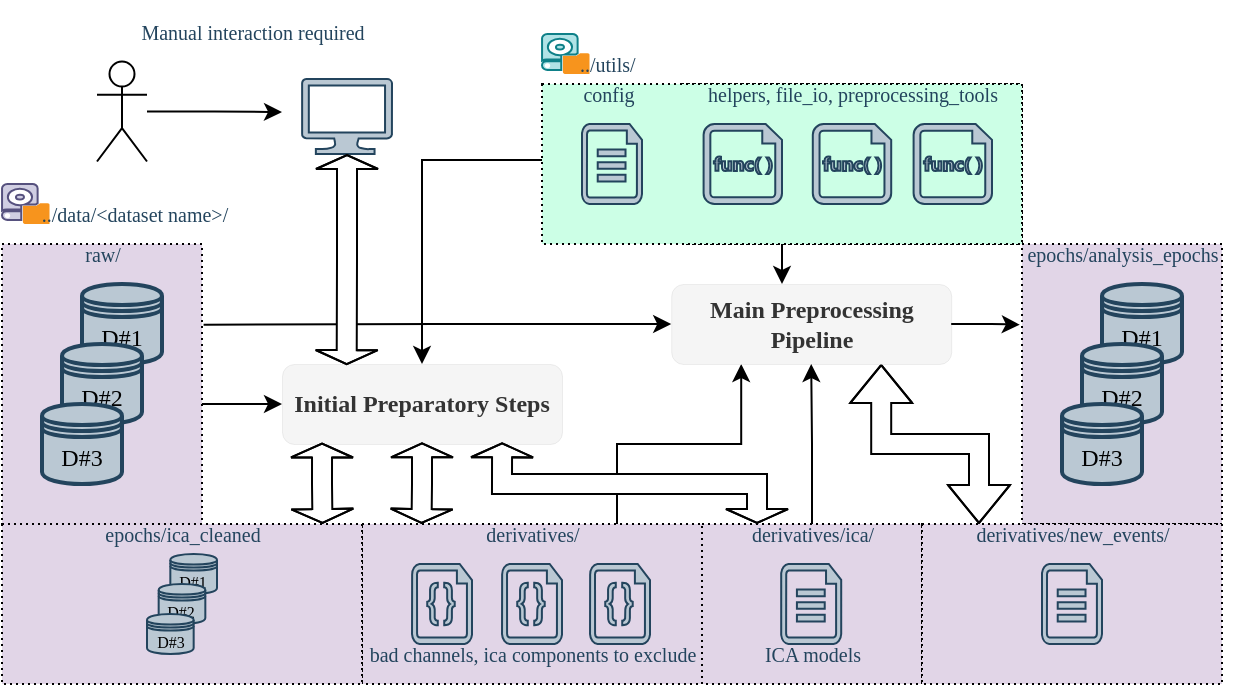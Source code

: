 <mxfile version="27.1.6">
  <diagram name="Page-1" id="SzpuNb2xohlQD5G5no38">
    <mxGraphModel dx="1439" dy="549" grid="1" gridSize="10" guides="1" tooltips="1" connect="1" arrows="1" fold="1" page="1" pageScale="1" pageWidth="827" pageHeight="1169" math="0" shadow="0">
      <root>
        <mxCell id="0" />
        <mxCell id="1" parent="0" />
        <mxCell id="l1qo2t2zxvMt5VMM-JIv-132" style="edgeStyle=orthogonalEdgeStyle;rounded=0;orthogonalLoop=1;jettySize=auto;html=1;entryX=1.008;entryY=0.288;entryDx=0;entryDy=0;entryPerimeter=0;endArrow=none;startFill=1;startArrow=classic;" edge="1" parent="1" source="KJb5kGNstBR1FaahqVbL-12" target="l1qo2t2zxvMt5VMM-JIv-25">
          <mxGeometry relative="1" as="geometry" />
        </mxCell>
        <mxCell id="l1qo2t2zxvMt5VMM-JIv-90" value="" style="rounded=0;whiteSpace=wrap;html=1;fillColor=#E1D5E7;dashed=1;dashPattern=1 2;" vertex="1" parent="1">
          <mxGeometry x="450" y="300" width="110" height="80" as="geometry" />
        </mxCell>
        <mxCell id="l1qo2t2zxvMt5VMM-JIv-91" value="&lt;font style=&quot;font-size: 10px;&quot; face=&quot;Times New Roman&quot;&gt;derivatives/ica/&lt;/font&gt;" style="text;html=1;align=center;verticalAlign=middle;resizable=0;points=[];autosize=1;strokeColor=none;fillColor=none;fontColor=light-dark(#23445d, #ededed);" vertex="1" parent="1">
          <mxGeometry x="465" y="290" width="80" height="30" as="geometry" />
        </mxCell>
        <mxCell id="l1qo2t2zxvMt5VMM-JIv-69" value="" style="rounded=0;whiteSpace=wrap;html=1;fillColor=#CCFFE6;dashed=1;dashPattern=1 2;movable=1;resizable=1;rotatable=1;deletable=1;editable=1;locked=0;connectable=1;" vertex="1" parent="1">
          <mxGeometry x="440" y="80" width="170" height="80" as="geometry" />
        </mxCell>
        <mxCell id="l1qo2t2zxvMt5VMM-JIv-129" style="edgeStyle=orthogonalEdgeStyle;rounded=0;orthogonalLoop=1;jettySize=auto;html=1;exitX=0.75;exitY=0;exitDx=0;exitDy=0;entryX=0.25;entryY=1;entryDx=0;entryDy=0;" edge="1" parent="1" source="l1qo2t2zxvMt5VMM-JIv-55" target="KJb5kGNstBR1FaahqVbL-12">
          <mxGeometry relative="1" as="geometry" />
        </mxCell>
        <mxCell id="l1qo2t2zxvMt5VMM-JIv-55" value="" style="rounded=0;whiteSpace=wrap;html=1;fillColor=#E1D5E7;dashed=1;dashPattern=1 2;" vertex="1" parent="1">
          <mxGeometry x="280" y="300" width="170" height="80" as="geometry" />
        </mxCell>
        <mxCell id="l1qo2t2zxvMt5VMM-JIv-108" value="" style="edgeStyle=orthogonalEdgeStyle;rounded=0;orthogonalLoop=1;jettySize=auto;html=1;" edge="1" parent="1" source="l1qo2t2zxvMt5VMM-JIv-67" target="KJb5kGNstBR1FaahqVbL-12">
          <mxGeometry relative="1" as="geometry">
            <Array as="points">
              <mxPoint x="500" y="150" />
              <mxPoint x="500" y="150" />
            </Array>
          </mxGeometry>
        </mxCell>
        <mxCell id="l1qo2t2zxvMt5VMM-JIv-109" style="edgeStyle=orthogonalEdgeStyle;rounded=0;orthogonalLoop=1;jettySize=auto;html=1;entryX=0.5;entryY=0;entryDx=0;entryDy=0;exitX=0.001;exitY=0.475;exitDx=0;exitDy=0;exitPerimeter=0;" edge="1" parent="1" source="l1qo2t2zxvMt5VMM-JIv-67" target="KJb5kGNstBR1FaahqVbL-11">
          <mxGeometry relative="1" as="geometry">
            <Array as="points">
              <mxPoint x="310" y="118" />
            </Array>
          </mxGeometry>
        </mxCell>
        <mxCell id="l1qo2t2zxvMt5VMM-JIv-67" value="" style="rounded=0;whiteSpace=wrap;html=1;fillColor=#CCFFE6;dashed=1;dashPattern=1 2;movable=1;resizable=1;rotatable=1;deletable=1;editable=1;locked=0;connectable=1;" vertex="1" parent="1">
          <mxGeometry x="370" y="80" width="240" height="80" as="geometry" />
        </mxCell>
        <mxCell id="l1qo2t2zxvMt5VMM-JIv-26" value="" style="rounded=0;whiteSpace=wrap;html=1;fillColor=#E1D5E7;dashed=1;dashPattern=1 2;" vertex="1" parent="1">
          <mxGeometry x="610" y="160" width="100" height="140" as="geometry" />
        </mxCell>
        <mxCell id="l1qo2t2zxvMt5VMM-JIv-25" value="" style="rounded=0;whiteSpace=wrap;html=1;fillColor=#E1D5E7;dashed=1;dashPattern=1 2;fillStyle=auto;" vertex="1" parent="1">
          <mxGeometry x="100" y="160" width="100" height="140" as="geometry" />
        </mxCell>
        <mxCell id="KJb5kGNstBR1FaahqVbL-5" value="&lt;font face=&quot;Times New Roman&quot;&gt;D#1&lt;/font&gt;" style="shape=datastore;whiteSpace=wrap;html=1;fillColor=#bac8d3;strokeColor=#23445d;strokeWidth=2;" parent="1" vertex="1">
          <mxGeometry x="140" y="180" width="40" height="40" as="geometry" />
        </mxCell>
        <mxCell id="KJb5kGNstBR1FaahqVbL-11" value="&lt;font face=&quot;Times New Roman&quot;&gt;Initial Preparatory Steps&lt;/font&gt;" style="rounded=1;whiteSpace=wrap;html=1;fillColor=#f5f5f5;fontColor=#333333;strokeColor=#666666;strokeWidth=0;fontStyle=1" parent="1" vertex="1">
          <mxGeometry x="240" y="220" width="140" height="40" as="geometry" />
        </mxCell>
        <mxCell id="l1qo2t2zxvMt5VMM-JIv-134" style="edgeStyle=orthogonalEdgeStyle;rounded=0;orthogonalLoop=1;jettySize=auto;html=1;entryX=0.19;entryY=0;entryDx=0;entryDy=0;entryPerimeter=0;exitX=0.75;exitY=1;exitDx=0;exitDy=0;shape=flexArrow;startArrow=block;" edge="1" parent="1" source="KJb5kGNstBR1FaahqVbL-12" target="l1qo2t2zxvMt5VMM-JIv-93">
          <mxGeometry relative="1" as="geometry">
            <mxPoint x="560" y="270" as="targetPoint" />
          </mxGeometry>
        </mxCell>
        <mxCell id="KJb5kGNstBR1FaahqVbL-12" value="&lt;font face=&quot;Times New Roman&quot;&gt;Main Preprocessing Pipeline&lt;/font&gt;" style="rounded=1;whiteSpace=wrap;html=1;fillColor=#f5f5f5;fontColor=#333333;strokeColor=#666666;strokeWidth=0;fontStyle=1" parent="1" vertex="1">
          <mxGeometry x="434.6" y="180" width="140" height="40" as="geometry" />
        </mxCell>
        <mxCell id="l1qo2t2zxvMt5VMM-JIv-1" value="&lt;font face=&quot;Times New Roman&quot;&gt;D#2&lt;/font&gt;" style="shape=datastore;whiteSpace=wrap;html=1;fillColor=#bac8d3;strokeColor=#23445d;strokeWidth=2;" vertex="1" parent="1">
          <mxGeometry x="130" y="210" width="40" height="40" as="geometry" />
        </mxCell>
        <mxCell id="l1qo2t2zxvMt5VMM-JIv-2" value="&lt;font face=&quot;Times New Roman&quot;&gt;D#3&lt;/font&gt;" style="shape=datastore;whiteSpace=wrap;html=1;fillColor=#bac8d3;strokeColor=#23445d;strokeWidth=2;" vertex="1" parent="1">
          <mxGeometry x="120" y="240" width="40" height="40" as="geometry" />
        </mxCell>
        <mxCell id="l1qo2t2zxvMt5VMM-JIv-8" value="" style="verticalLabelPosition=bottom;html=1;verticalAlign=top;align=center;strokeColor=#23445d;fillColor=#bac8d3;shape=mxgraph.azure.cloud_services_configuration_file;pointerEvents=1;strokeWidth=1;" vertex="1" parent="1">
          <mxGeometry x="390" y="100" width="30" height="40" as="geometry" />
        </mxCell>
        <mxCell id="l1qo2t2zxvMt5VMM-JIv-10" value="&lt;font style=&quot;font-size: 10px;&quot; face=&quot;Times New Roman&quot;&gt;raw/&lt;/font&gt;" style="text;html=1;align=center;verticalAlign=middle;resizable=0;points=[];autosize=1;strokeColor=none;fillColor=none;fontColor=light-dark(#23445d, #ededed);" vertex="1" parent="1">
          <mxGeometry x="130" y="150" width="40" height="30" as="geometry" />
        </mxCell>
        <mxCell id="l1qo2t2zxvMt5VMM-JIv-11" value="&lt;font face=&quot;Times New Roman&quot; style=&quot;font-size: 10px;&quot;&gt;config&lt;/font&gt;" style="text;html=1;align=center;verticalAlign=middle;resizable=0;points=[];autosize=1;strokeColor=none;fillColor=none;fontColor=light-dark(#23445d, #ededed);" vertex="1" parent="1">
          <mxGeometry x="378.44" y="70" width="50" height="30" as="geometry" />
        </mxCell>
        <mxCell id="l1qo2t2zxvMt5VMM-JIv-17" value="&lt;font face=&quot;Times New Roman&quot;&gt;D#1&lt;/font&gt;" style="shape=datastore;whiteSpace=wrap;html=1;fillColor=#bac8d3;strokeColor=#23445d;strokeWidth=2;" vertex="1" parent="1">
          <mxGeometry x="650" y="180" width="40" height="40" as="geometry" />
        </mxCell>
        <mxCell id="l1qo2t2zxvMt5VMM-JIv-18" value="&lt;font face=&quot;Times New Roman&quot;&gt;D#2&lt;/font&gt;" style="shape=datastore;whiteSpace=wrap;html=1;fillColor=#bac8d3;strokeColor=#23445d;strokeWidth=2;" vertex="1" parent="1">
          <mxGeometry x="640" y="210" width="40" height="40" as="geometry" />
        </mxCell>
        <mxCell id="l1qo2t2zxvMt5VMM-JIv-19" value="&lt;font face=&quot;Times New Roman&quot;&gt;D#3&lt;/font&gt;" style="shape=datastore;whiteSpace=wrap;html=1;fillColor=#bac8d3;strokeColor=#23445d;strokeWidth=2;" vertex="1" parent="1">
          <mxGeometry x="630" y="240" width="40" height="40" as="geometry" />
        </mxCell>
        <mxCell id="l1qo2t2zxvMt5VMM-JIv-20" value="&lt;font style=&quot;font-size: 10px;&quot; face=&quot;Times New Roman&quot;&gt;epochs/analysis_epochs&lt;/font&gt;" style="text;html=1;align=center;verticalAlign=middle;resizable=0;points=[];autosize=1;strokeColor=none;fillColor=none;fontColor=light-dark(#23445d, #ededed);" vertex="1" parent="1">
          <mxGeometry x="600" y="150" width="120" height="30" as="geometry" />
        </mxCell>
        <mxCell id="l1qo2t2zxvMt5VMM-JIv-111" style="edgeStyle=orthogonalEdgeStyle;rounded=0;orthogonalLoop=1;jettySize=auto;html=1;" edge="1" parent="1" source="l1qo2t2zxvMt5VMM-JIv-27">
          <mxGeometry relative="1" as="geometry">
            <mxPoint x="240" y="94" as="targetPoint" />
          </mxGeometry>
        </mxCell>
        <mxCell id="l1qo2t2zxvMt5VMM-JIv-27" value="" style="shape=umlActor;verticalLabelPosition=bottom;verticalAlign=top;html=1;align=center;fontColor=light-dark(#23445d, #ededed);" vertex="1" parent="1">
          <mxGeometry x="147.5" y="68.75" width="25" height="50" as="geometry" />
        </mxCell>
        <mxCell id="l1qo2t2zxvMt5VMM-JIv-40" value="" style="rounded=0;whiteSpace=wrap;html=1;fillColor=#E1D5E7;dashed=1;dashPattern=1 2;" vertex="1" parent="1">
          <mxGeometry x="100" y="300" width="180" height="80" as="geometry" />
        </mxCell>
        <mxCell id="l1qo2t2zxvMt5VMM-JIv-50" value="&lt;font style=&quot;font-size: 10px;&quot; face=&quot;Times New Roman&quot;&gt;epochs/ica_cleaned&lt;/font&gt;" style="text;html=1;align=center;verticalAlign=middle;resizable=0;points=[];autosize=1;strokeColor=none;fillColor=none;fontColor=light-dark(#23445d, #ededed);" vertex="1" parent="1">
          <mxGeometry x="140" y="290" width="100" height="30" as="geometry" />
        </mxCell>
        <mxCell id="l1qo2t2zxvMt5VMM-JIv-54" value="" style="group;strokeWidth=1;" vertex="1" connectable="0" parent="1">
          <mxGeometry x="172.5" y="315" width="35" height="50" as="geometry" />
        </mxCell>
        <mxCell id="l1qo2t2zxvMt5VMM-JIv-53" value="&lt;font style=&quot;font-size: 8px;&quot; face=&quot;Times New Roman&quot;&gt;D#1&lt;/font&gt;" style="shape=datastore;whiteSpace=wrap;html=1;fillColor=#bac8d3;strokeColor=#23445d;strokeWidth=1;" vertex="1" parent="l1qo2t2zxvMt5VMM-JIv-54">
          <mxGeometry x="11.667" width="23.333" height="20" as="geometry" />
        </mxCell>
        <mxCell id="l1qo2t2zxvMt5VMM-JIv-52" value="&lt;font style=&quot;font-size: 8px;&quot; face=&quot;Times New Roman&quot;&gt;D#2&lt;/font&gt;" style="shape=datastore;whiteSpace=wrap;html=1;fillColor=#bac8d3;strokeColor=#23445d;strokeWidth=1;" vertex="1" parent="l1qo2t2zxvMt5VMM-JIv-54">
          <mxGeometry x="5.833" y="15" width="23.333" height="20" as="geometry" />
        </mxCell>
        <mxCell id="l1qo2t2zxvMt5VMM-JIv-51" value="&lt;font style=&quot;font-size: 8px;&quot; face=&quot;Times New Roman&quot;&gt;D#3&lt;/font&gt;" style="shape=datastore;whiteSpace=wrap;html=1;fillColor=#bac8d3;strokeColor=#23445d;strokeWidth=1;" vertex="1" parent="l1qo2t2zxvMt5VMM-JIv-54">
          <mxGeometry y="30" width="23.333" height="20" as="geometry" />
        </mxCell>
        <mxCell id="l1qo2t2zxvMt5VMM-JIv-56" value="&lt;font style=&quot;font-size: 10px;&quot; face=&quot;Times New Roman&quot;&gt;derivatives/&lt;/font&gt;" style="text;html=1;align=center;verticalAlign=middle;resizable=0;points=[];autosize=1;strokeColor=none;fillColor=none;fontColor=light-dark(#23445d, #ededed);" vertex="1" parent="1">
          <mxGeometry x="330" y="290" width="70" height="30" as="geometry" />
        </mxCell>
        <mxCell id="l1qo2t2zxvMt5VMM-JIv-66" value="" style="verticalLabelPosition=bottom;html=1;verticalAlign=top;align=center;strokeColor=#23445d;fillColor=#bac8d3;shape=mxgraph.azure.code_file;pointerEvents=1;strokeWidth=1;" vertex="1" parent="1">
          <mxGeometry x="305" y="320" width="30" height="40" as="geometry" />
        </mxCell>
        <mxCell id="l1qo2t2zxvMt5VMM-JIv-68" value="&lt;font face=&quot;Times New Roman&quot;&gt;&lt;span style=&quot;font-size: 10px;&quot;&gt;helpers, file_io, preprocessing_tools&lt;/span&gt;&lt;/font&gt;" style="text;html=1;align=center;verticalAlign=middle;resizable=0;points=[];autosize=1;strokeColor=none;fillColor=none;fontColor=light-dark(#23445d, #ededed);" vertex="1" parent="1">
          <mxGeometry x="440" y="70" width="170" height="30" as="geometry" />
        </mxCell>
        <mxCell id="l1qo2t2zxvMt5VMM-JIv-76" value="" style="sketch=0;aspect=fixed;pointerEvents=1;shadow=0;dashed=0;html=1;strokeColor=#23445d;labelPosition=center;verticalLabelPosition=bottom;verticalAlign=top;align=center;fillColor=#bac8d3;shape=mxgraph.mscae.enterprise.code_file;strokeWidth=1;" vertex="1" parent="1">
          <mxGeometry x="555.8" y="100" width="39.2" height="40" as="geometry" />
        </mxCell>
        <mxCell id="l1qo2t2zxvMt5VMM-JIv-78" value="" style="group" vertex="1" connectable="0" parent="1">
          <mxGeometry x="370" y="55" width="66.88" height="30" as="geometry" />
        </mxCell>
        <mxCell id="l1qo2t2zxvMt5VMM-JIv-71" value="" style="shadow=0;dashed=0;html=1;strokeColor=#0e8088;fillColor=#b0e3e6;labelPosition=center;verticalLabelPosition=bottom;verticalAlign=top;align=center;outlineConnect=0;shape=mxgraph.veeam.local_disk;strokeWidth=1;" vertex="1" parent="l1qo2t2zxvMt5VMM-JIv-78">
          <mxGeometry width="23.75" height="20" as="geometry" />
        </mxCell>
        <mxCell id="l1qo2t2zxvMt5VMM-JIv-72" value="&lt;font style=&quot;font-size: 10px; color: light-dark(rgb(35, 68, 93), rgb(237, 237, 237));&quot; face=&quot;Times New Roman&quot;&gt;../utils/&lt;/font&gt;" style="text;html=1;align=left;verticalAlign=middle;resizable=0;points=[];autosize=1;strokeColor=none;fillColor=none;fontStyle=0" vertex="1" parent="l1qo2t2zxvMt5VMM-JIv-78">
          <mxGeometry x="16.88" width="50" height="30" as="geometry" />
        </mxCell>
        <mxCell id="l1qo2t2zxvMt5VMM-JIv-88" value="" style="verticalLabelPosition=bottom;html=1;verticalAlign=top;align=center;strokeColor=#23445d;fillColor=#bac8d3;shape=mxgraph.azure.code_file;pointerEvents=1;strokeWidth=1;" vertex="1" parent="1">
          <mxGeometry x="350" y="320" width="30" height="40" as="geometry" />
        </mxCell>
        <mxCell id="l1qo2t2zxvMt5VMM-JIv-89" value="" style="verticalLabelPosition=bottom;html=1;verticalAlign=top;align=center;strokeColor=#23445d;fillColor=#bac8d3;shape=mxgraph.azure.code_file;pointerEvents=1;strokeWidth=1;" vertex="1" parent="1">
          <mxGeometry x="394" y="320" width="30" height="40" as="geometry" />
        </mxCell>
        <mxCell id="l1qo2t2zxvMt5VMM-JIv-93" value="" style="rounded=0;whiteSpace=wrap;html=1;fillColor=#E1D5E7;dashed=1;dashPattern=1 2;" vertex="1" parent="1">
          <mxGeometry x="560" y="300" width="150" height="80" as="geometry" />
        </mxCell>
        <mxCell id="l1qo2t2zxvMt5VMM-JIv-94" value="&lt;font style=&quot;font-size: 10px;&quot; face=&quot;Times New Roman&quot;&gt;derivatives/new_events/&lt;/font&gt;" style="text;html=1;align=center;verticalAlign=middle;resizable=0;points=[];autosize=1;strokeColor=none;fillColor=none;fontColor=light-dark(#23445d, #ededed);" vertex="1" parent="1">
          <mxGeometry x="575" y="290" width="120" height="30" as="geometry" />
        </mxCell>
        <mxCell id="l1qo2t2zxvMt5VMM-JIv-95" value="" style="verticalLabelPosition=bottom;html=1;verticalAlign=top;align=center;strokeColor=#23445d;fillColor=#bac8d3;shape=mxgraph.azure.cloud_services_configuration_file;pointerEvents=1;strokeWidth=1;" vertex="1" parent="1">
          <mxGeometry x="489.6" y="320" width="30" height="40" as="geometry" />
        </mxCell>
        <mxCell id="l1qo2t2zxvMt5VMM-JIv-96" value="" style="verticalLabelPosition=bottom;html=1;verticalAlign=top;align=center;strokeColor=#23445d;fillColor=#bac8d3;shape=mxgraph.azure.cloud_services_configuration_file;pointerEvents=1;strokeWidth=1;" vertex="1" parent="1">
          <mxGeometry x="620" y="320" width="30" height="40" as="geometry" />
        </mxCell>
        <mxCell id="l1qo2t2zxvMt5VMM-JIv-97" value="" style="sketch=0;aspect=fixed;pointerEvents=1;shadow=0;dashed=0;html=1;strokeColor=#23445d;labelPosition=center;verticalLabelPosition=bottom;verticalAlign=top;align=center;fillColor=#bac8d3;shape=mxgraph.mscae.enterprise.code_file;strokeWidth=1;" vertex="1" parent="1">
          <mxGeometry x="505.4" y="100" width="39.2" height="40" as="geometry" />
        </mxCell>
        <mxCell id="l1qo2t2zxvMt5VMM-JIv-98" value="" style="sketch=0;aspect=fixed;pointerEvents=1;shadow=0;dashed=0;html=1;strokeColor=#23445d;labelPosition=center;verticalLabelPosition=bottom;verticalAlign=top;align=center;fillColor=#bac8d3;shape=mxgraph.mscae.enterprise.code_file;strokeWidth=1;" vertex="1" parent="1">
          <mxGeometry x="450.8" y="100" width="39.2" height="40" as="geometry" />
        </mxCell>
        <mxCell id="l1qo2t2zxvMt5VMM-JIv-104" value="&lt;font face=&quot;Times New Roman&quot;&gt;&lt;span style=&quot;font-size: 10px;&quot;&gt;bad channels, ica components to exclude&lt;/span&gt;&lt;/font&gt;" style="text;html=1;align=center;verticalAlign=middle;resizable=0;points=[];autosize=1;strokeColor=none;fillColor=none;fontColor=light-dark(#23445d, #ededed);" vertex="1" parent="1">
          <mxGeometry x="270" y="350" width="190" height="30" as="geometry" />
        </mxCell>
        <mxCell id="l1qo2t2zxvMt5VMM-JIv-106" value="&lt;font face=&quot;Times New Roman&quot;&gt;&lt;span style=&quot;font-size: 10px;&quot;&gt;ICA models&lt;/span&gt;&lt;/font&gt;" style="text;html=1;align=center;verticalAlign=middle;resizable=0;points=[];autosize=1;strokeColor=none;fillColor=none;fontColor=light-dark(#23445d, #ededed);" vertex="1" parent="1">
          <mxGeometry x="470" y="350" width="70" height="30" as="geometry" />
        </mxCell>
        <mxCell id="l1qo2t2zxvMt5VMM-JIv-110" value="" style="verticalLabelPosition=bottom;html=1;verticalAlign=top;align=center;strokeColor=#23445d;fillColor=#bac8d3;shape=mxgraph.azure.computer;pointerEvents=1;" vertex="1" parent="1">
          <mxGeometry x="250" y="77.5" width="45" height="37.5" as="geometry" />
        </mxCell>
        <mxCell id="l1qo2t2zxvMt5VMM-JIv-48" value="" style="shadow=0;dashed=0;html=1;strokeColor=#56517e;fillColor=#d0cee2;labelPosition=center;verticalLabelPosition=bottom;verticalAlign=top;align=center;outlineConnect=0;shape=mxgraph.veeam.local_disk;strokeWidth=1;" vertex="1" parent="1">
          <mxGeometry x="100" y="130" width="23.75" height="20" as="geometry" />
        </mxCell>
        <mxCell id="l1qo2t2zxvMt5VMM-JIv-49" value="&lt;font face=&quot;Times New Roman&quot; style=&quot;font-size: 10px; color: light-dark(rgb(35, 68, 93), rgb(237, 237, 237));&quot;&gt;../data/&amp;lt;&lt;/font&gt;&lt;span style=&quot;color: rgb(35, 68, 93); font-family: &amp;quot;Times New Roman&amp;quot;; font-size: 10px;&quot;&gt;dataset name&amp;gt;/&lt;/span&gt;" style="text;html=1;align=center;verticalAlign=middle;resizable=0;points=[];autosize=1;strokeColor=none;fillColor=none;fontStyle=0" vertex="1" parent="1">
          <mxGeometry x="105.75" y="130" width="120" height="30" as="geometry" />
        </mxCell>
        <mxCell id="l1qo2t2zxvMt5VMM-JIv-113" value="&lt;font face=&quot;Times New Roman&quot;&gt;&lt;span style=&quot;font-size: 10px;&quot;&gt;Manual interaction required&lt;/span&gt;&lt;/font&gt;" style="text;html=1;align=center;verticalAlign=middle;resizable=0;points=[];autosize=1;strokeColor=none;fillColor=none;fontColor=light-dark(#23445d, #ededed);" vertex="1" parent="1">
          <mxGeometry x="155" y="38.75" width="140" height="30" as="geometry" />
        </mxCell>
        <mxCell id="l1qo2t2zxvMt5VMM-JIv-124" style="edgeStyle=orthogonalEdgeStyle;rounded=0;orthogonalLoop=1;jettySize=auto;html=1;entryX=0.175;entryY=0;entryDx=0;entryDy=0;entryPerimeter=0;curved=0;shape=flexArrow;endSize=2;startSize=2;targetPerimeterSpacing=0;sourcePerimeterSpacing=0;strokeColor=default;strokeWidth=1;startArrow=block;exitX=0.5;exitY=0.979;exitDx=0;exitDy=0;exitPerimeter=0;" edge="1" parent="1" source="KJb5kGNstBR1FaahqVbL-11" target="l1qo2t2zxvMt5VMM-JIv-55">
          <mxGeometry relative="1" as="geometry" />
        </mxCell>
        <mxCell id="l1qo2t2zxvMt5VMM-JIv-125" style="edgeStyle=orthogonalEdgeStyle;rounded=0;orthogonalLoop=1;jettySize=auto;html=1;entryX=0.175;entryY=0;entryDx=0;entryDy=0;entryPerimeter=0;curved=0;shape=flexArrow;endSize=2;startSize=2;targetPerimeterSpacing=0;sourcePerimeterSpacing=0;strokeColor=default;strokeWidth=1;startArrow=block;exitX=0.143;exitY=0.981;exitDx=0;exitDy=0;exitPerimeter=0;" edge="1" parent="1" source="KJb5kGNstBR1FaahqVbL-11">
          <mxGeometry relative="1" as="geometry">
            <mxPoint x="260.25" y="270" as="sourcePoint" />
            <mxPoint x="260.25" y="300" as="targetPoint" />
          </mxGeometry>
        </mxCell>
        <mxCell id="l1qo2t2zxvMt5VMM-JIv-126" style="edgeStyle=orthogonalEdgeStyle;rounded=0;orthogonalLoop=1;jettySize=auto;html=1;curved=0;shape=flexArrow;endSize=2;startSize=2;targetPerimeterSpacing=0;sourcePerimeterSpacing=0;strokeColor=default;strokeWidth=1;startArrow=block;exitX=0.786;exitY=0.979;exitDx=0;exitDy=0;exitPerimeter=0;entryX=0.25;entryY=0;entryDx=0;entryDy=0;fillColor=default;" edge="1" parent="1" source="KJb5kGNstBR1FaahqVbL-11" target="l1qo2t2zxvMt5VMM-JIv-90">
          <mxGeometry relative="1" as="geometry">
            <mxPoint x="350.25" y="270" as="sourcePoint" />
            <mxPoint x="560" y="280" as="targetPoint" />
            <Array as="points">
              <mxPoint x="350" y="280" />
              <mxPoint x="477" y="280" />
            </Array>
          </mxGeometry>
        </mxCell>
        <mxCell id="l1qo2t2zxvMt5VMM-JIv-127" style="edgeStyle=orthogonalEdgeStyle;rounded=0;orthogonalLoop=1;jettySize=auto;html=1;entryX=0.231;entryY=0.014;entryDx=0;entryDy=0;entryPerimeter=0;curved=0;shape=flexArrow;endSize=2;startSize=2;targetPerimeterSpacing=0;sourcePerimeterSpacing=0;strokeColor=default;strokeWidth=1;startArrow=block;exitX=0.5;exitY=1;exitDx=0;exitDy=0;exitPerimeter=0;fillColor=default;" edge="1" parent="1" source="l1qo2t2zxvMt5VMM-JIv-110" target="KJb5kGNstBR1FaahqVbL-11">
          <mxGeometry relative="1" as="geometry">
            <mxPoint x="269.69" y="180" as="sourcePoint" />
            <mxPoint x="269.94" y="219" as="targetPoint" />
          </mxGeometry>
        </mxCell>
        <mxCell id="l1qo2t2zxvMt5VMM-JIv-128" style="edgeStyle=orthogonalEdgeStyle;rounded=0;orthogonalLoop=1;jettySize=auto;html=1;entryX=1;entryY=0.571;entryDx=0;entryDy=0;entryPerimeter=0;startArrow=classic;startFill=1;endArrow=none;" edge="1" parent="1" source="KJb5kGNstBR1FaahqVbL-11" target="l1qo2t2zxvMt5VMM-JIv-25">
          <mxGeometry relative="1" as="geometry" />
        </mxCell>
        <mxCell id="l1qo2t2zxvMt5VMM-JIv-131" style="edgeStyle=orthogonalEdgeStyle;rounded=0;orthogonalLoop=1;jettySize=auto;html=1;exitX=0.5;exitY=0;exitDx=0;exitDy=0;entryX=0.5;entryY=1;entryDx=0;entryDy=0;" edge="1" parent="1" source="l1qo2t2zxvMt5VMM-JIv-90" target="KJb5kGNstBR1FaahqVbL-12">
          <mxGeometry relative="1" as="geometry" />
        </mxCell>
        <mxCell id="l1qo2t2zxvMt5VMM-JIv-133" style="edgeStyle=orthogonalEdgeStyle;rounded=0;orthogonalLoop=1;jettySize=auto;html=1;entryX=-0.011;entryY=0.288;entryDx=0;entryDy=0;entryPerimeter=0;" edge="1" parent="1" source="KJb5kGNstBR1FaahqVbL-12" target="l1qo2t2zxvMt5VMM-JIv-26">
          <mxGeometry relative="1" as="geometry" />
        </mxCell>
      </root>
    </mxGraphModel>
  </diagram>
</mxfile>
